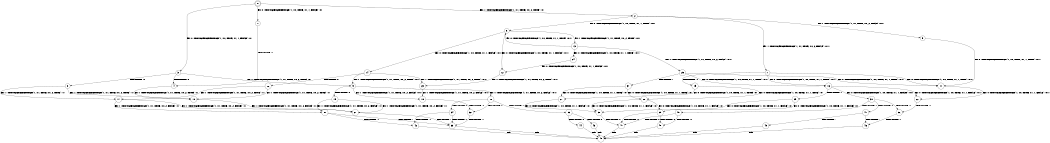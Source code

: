 digraph BCG {
size = "7, 10.5";
center = TRUE;
node [shape = circle];
0 [peripheries = 2];
0 -> 1 [label = "EX !0 !ATOMIC_EXCH_BRANCH (1, +0, TRUE, +1, 1, FALSE) !:0:"];
0 -> 2 [label = "EX !1 !ATOMIC_EXCH_BRANCH (1, +1, TRUE, +0, 2, TRUE) !:0:"];
0 -> 3 [label = "EX !0 !ATOMIC_EXCH_BRANCH (1, +0, TRUE, +1, 1, FALSE) !:0:"];
1 -> 4 [label = "TERMINATE !0"];
2 -> 5 [label = "EX !1 !ATOMIC_EXCH_BRANCH (1, +1, TRUE, +0, 2, FALSE) !:0:1:"];
2 -> 6 [label = "EX !0 !ATOMIC_EXCH_BRANCH (1, +0, TRUE, +1, 1, TRUE) !:0:1:"];
2 -> 7 [label = "EX !1 !ATOMIC_EXCH_BRANCH (1, +1, TRUE, +0, 2, FALSE) !:0:1:"];
3 -> 4 [label = "TERMINATE !0"];
3 -> 8 [label = "TERMINATE !0"];
3 -> 9 [label = "EX !1 !ATOMIC_EXCH_BRANCH (1, +1, TRUE, +0, 2, TRUE) !:0:"];
4 -> 10 [label = "EX !1 !ATOMIC_EXCH_BRANCH (1, +1, TRUE, +0, 2, TRUE) !:1:"];
5 -> 11 [label = "EX !0 !ATOMIC_EXCH_BRANCH (1, +0, TRUE, +1, 1, TRUE) !:0:1:"];
6 -> 12 [label = "EX !0 !ATOMIC_EXCH_BRANCH (1, +0, TRUE, +1, 1, FALSE) !:0:1:"];
6 -> 13 [label = "EX !1 !ATOMIC_EXCH_BRANCH (1, +1, TRUE, +0, 2, TRUE) !:0:1:"];
6 -> 14 [label = "EX !0 !ATOMIC_EXCH_BRANCH (1, +0, TRUE, +1, 1, FALSE) !:0:1:"];
7 -> 11 [label = "EX !0 !ATOMIC_EXCH_BRANCH (1, +0, TRUE, +1, 1, TRUE) !:0:1:"];
7 -> 15 [label = "TERMINATE !1"];
7 -> 16 [label = "EX !0 !ATOMIC_EXCH_BRANCH (1, +0, TRUE, +1, 1, TRUE) !:0:1:"];
8 -> 10 [label = "EX !1 !ATOMIC_EXCH_BRANCH (1, +1, TRUE, +0, 2, TRUE) !:1:"];
8 -> 17 [label = "EX !1 !ATOMIC_EXCH_BRANCH (1, +1, TRUE, +0, 2, TRUE) !:1:"];
9 -> 18 [label = "EX !1 !ATOMIC_EXCH_BRANCH (1, +1, TRUE, +0, 2, FALSE) !:0:1:"];
9 -> 19 [label = "TERMINATE !0"];
9 -> 20 [label = "EX !1 !ATOMIC_EXCH_BRANCH (1, +1, TRUE, +0, 2, FALSE) !:0:1:"];
10 -> 21 [label = "EX !1 !ATOMIC_EXCH_BRANCH (1, +1, TRUE, +0, 2, FALSE) !:1:"];
11 -> 22 [label = "EX !0 !ATOMIC_EXCH_BRANCH (1, +0, TRUE, +1, 1, FALSE) !:0:1:"];
12 -> 23 [label = "EX !1 !ATOMIC_EXCH_BRANCH (1, +1, TRUE, +0, 2, TRUE) !:0:1:"];
13 -> 24 [label = "EX !0 !ATOMIC_EXCH_BRANCH (1, +0, TRUE, +1, 1, TRUE) !:0:1:"];
13 -> 25 [label = "EX !1 !ATOMIC_EXCH_BRANCH (1, +1, TRUE, +0, 2, FALSE) !:0:1:"];
13 -> 6 [label = "EX !0 !ATOMIC_EXCH_BRANCH (1, +0, TRUE, +1, 1, TRUE) !:0:1:"];
14 -> 23 [label = "EX !1 !ATOMIC_EXCH_BRANCH (1, +1, TRUE, +0, 2, TRUE) !:0:1:"];
14 -> 26 [label = "TERMINATE !0"];
14 -> 9 [label = "EX !1 !ATOMIC_EXCH_BRANCH (1, +1, TRUE, +0, 2, TRUE) !:0:1:"];
15 -> 27 [label = "EX !0 !ATOMIC_EXCH_BRANCH (1, +0, TRUE, +1, 1, TRUE) !:0:"];
15 -> 28 [label = "EX !0 !ATOMIC_EXCH_BRANCH (1, +0, TRUE, +1, 1, TRUE) !:0:"];
16 -> 22 [label = "EX !0 !ATOMIC_EXCH_BRANCH (1, +0, TRUE, +1, 1, FALSE) !:0:1:"];
16 -> 29 [label = "TERMINATE !1"];
16 -> 30 [label = "EX !0 !ATOMIC_EXCH_BRANCH (1, +0, TRUE, +1, 1, FALSE) !:0:1:"];
17 -> 21 [label = "EX !1 !ATOMIC_EXCH_BRANCH (1, +1, TRUE, +0, 2, FALSE) !:1:"];
17 -> 31 [label = "EX !1 !ATOMIC_EXCH_BRANCH (1, +1, TRUE, +0, 2, FALSE) !:1:"];
18 -> 32 [label = "TERMINATE !0"];
19 -> 21 [label = "EX !1 !ATOMIC_EXCH_BRANCH (1, +1, TRUE, +0, 2, FALSE) !:1:"];
19 -> 31 [label = "EX !1 !ATOMIC_EXCH_BRANCH (1, +1, TRUE, +0, 2, FALSE) !:1:"];
20 -> 32 [label = "TERMINATE !0"];
20 -> 33 [label = "TERMINATE !1"];
20 -> 34 [label = "TERMINATE !0"];
21 -> 35 [label = "TERMINATE !1"];
22 -> 36 [label = "TERMINATE !0"];
23 -> 18 [label = "EX !1 !ATOMIC_EXCH_BRANCH (1, +1, TRUE, +0, 2, FALSE) !:0:1:"];
24 -> 12 [label = "EX !0 !ATOMIC_EXCH_BRANCH (1, +0, TRUE, +1, 1, FALSE) !:0:1:"];
25 -> 11 [label = "EX !0 !ATOMIC_EXCH_BRANCH (1, +0, TRUE, +1, 1, TRUE) !:0:1:"];
25 -> 37 [label = "TERMINATE !1"];
25 -> 16 [label = "EX !0 !ATOMIC_EXCH_BRANCH (1, +0, TRUE, +1, 1, TRUE) !:0:1:"];
26 -> 10 [label = "EX !1 !ATOMIC_EXCH_BRANCH (1, +1, TRUE, +0, 2, TRUE) !:1:"];
26 -> 17 [label = "EX !1 !ATOMIC_EXCH_BRANCH (1, +1, TRUE, +0, 2, TRUE) !:1:"];
27 -> 38 [label = "EX !0 !ATOMIC_EXCH_BRANCH (1, +0, TRUE, +1, 1, FALSE) !:0:"];
28 -> 38 [label = "EX !0 !ATOMIC_EXCH_BRANCH (1, +0, TRUE, +1, 1, FALSE) !:0:"];
28 -> 39 [label = "EX !0 !ATOMIC_EXCH_BRANCH (1, +0, TRUE, +1, 1, FALSE) !:0:"];
29 -> 38 [label = "EX !0 !ATOMIC_EXCH_BRANCH (1, +0, TRUE, +1, 1, FALSE) !:0:"];
29 -> 39 [label = "EX !0 !ATOMIC_EXCH_BRANCH (1, +0, TRUE, +1, 1, FALSE) !:0:"];
30 -> 36 [label = "TERMINATE !0"];
30 -> 40 [label = "TERMINATE !1"];
30 -> 41 [label = "TERMINATE !0"];
31 -> 35 [label = "TERMINATE !1"];
31 -> 42 [label = "TERMINATE !1"];
32 -> 35 [label = "TERMINATE !1"];
33 -> 43 [label = "TERMINATE !0"];
33 -> 44 [label = "TERMINATE !0"];
34 -> 35 [label = "TERMINATE !1"];
34 -> 42 [label = "TERMINATE !1"];
35 -> 45 [label = "exit"];
36 -> 46 [label = "TERMINATE !1"];
37 -> 27 [label = "EX !0 !ATOMIC_EXCH_BRANCH (1, +0, TRUE, +1, 1, TRUE) !:0:"];
37 -> 28 [label = "EX !0 !ATOMIC_EXCH_BRANCH (1, +0, TRUE, +1, 1, TRUE) !:0:"];
38 -> 47 [label = "TERMINATE !0"];
39 -> 47 [label = "TERMINATE !0"];
39 -> 48 [label = "TERMINATE !0"];
40 -> 47 [label = "TERMINATE !0"];
40 -> 48 [label = "TERMINATE !0"];
41 -> 46 [label = "TERMINATE !1"];
41 -> 49 [label = "TERMINATE !1"];
42 -> 45 [label = "exit"];
43 -> 45 [label = "exit"];
44 -> 45 [label = "exit"];
46 -> 45 [label = "exit"];
47 -> 45 [label = "exit"];
48 -> 45 [label = "exit"];
49 -> 45 [label = "exit"];
}
